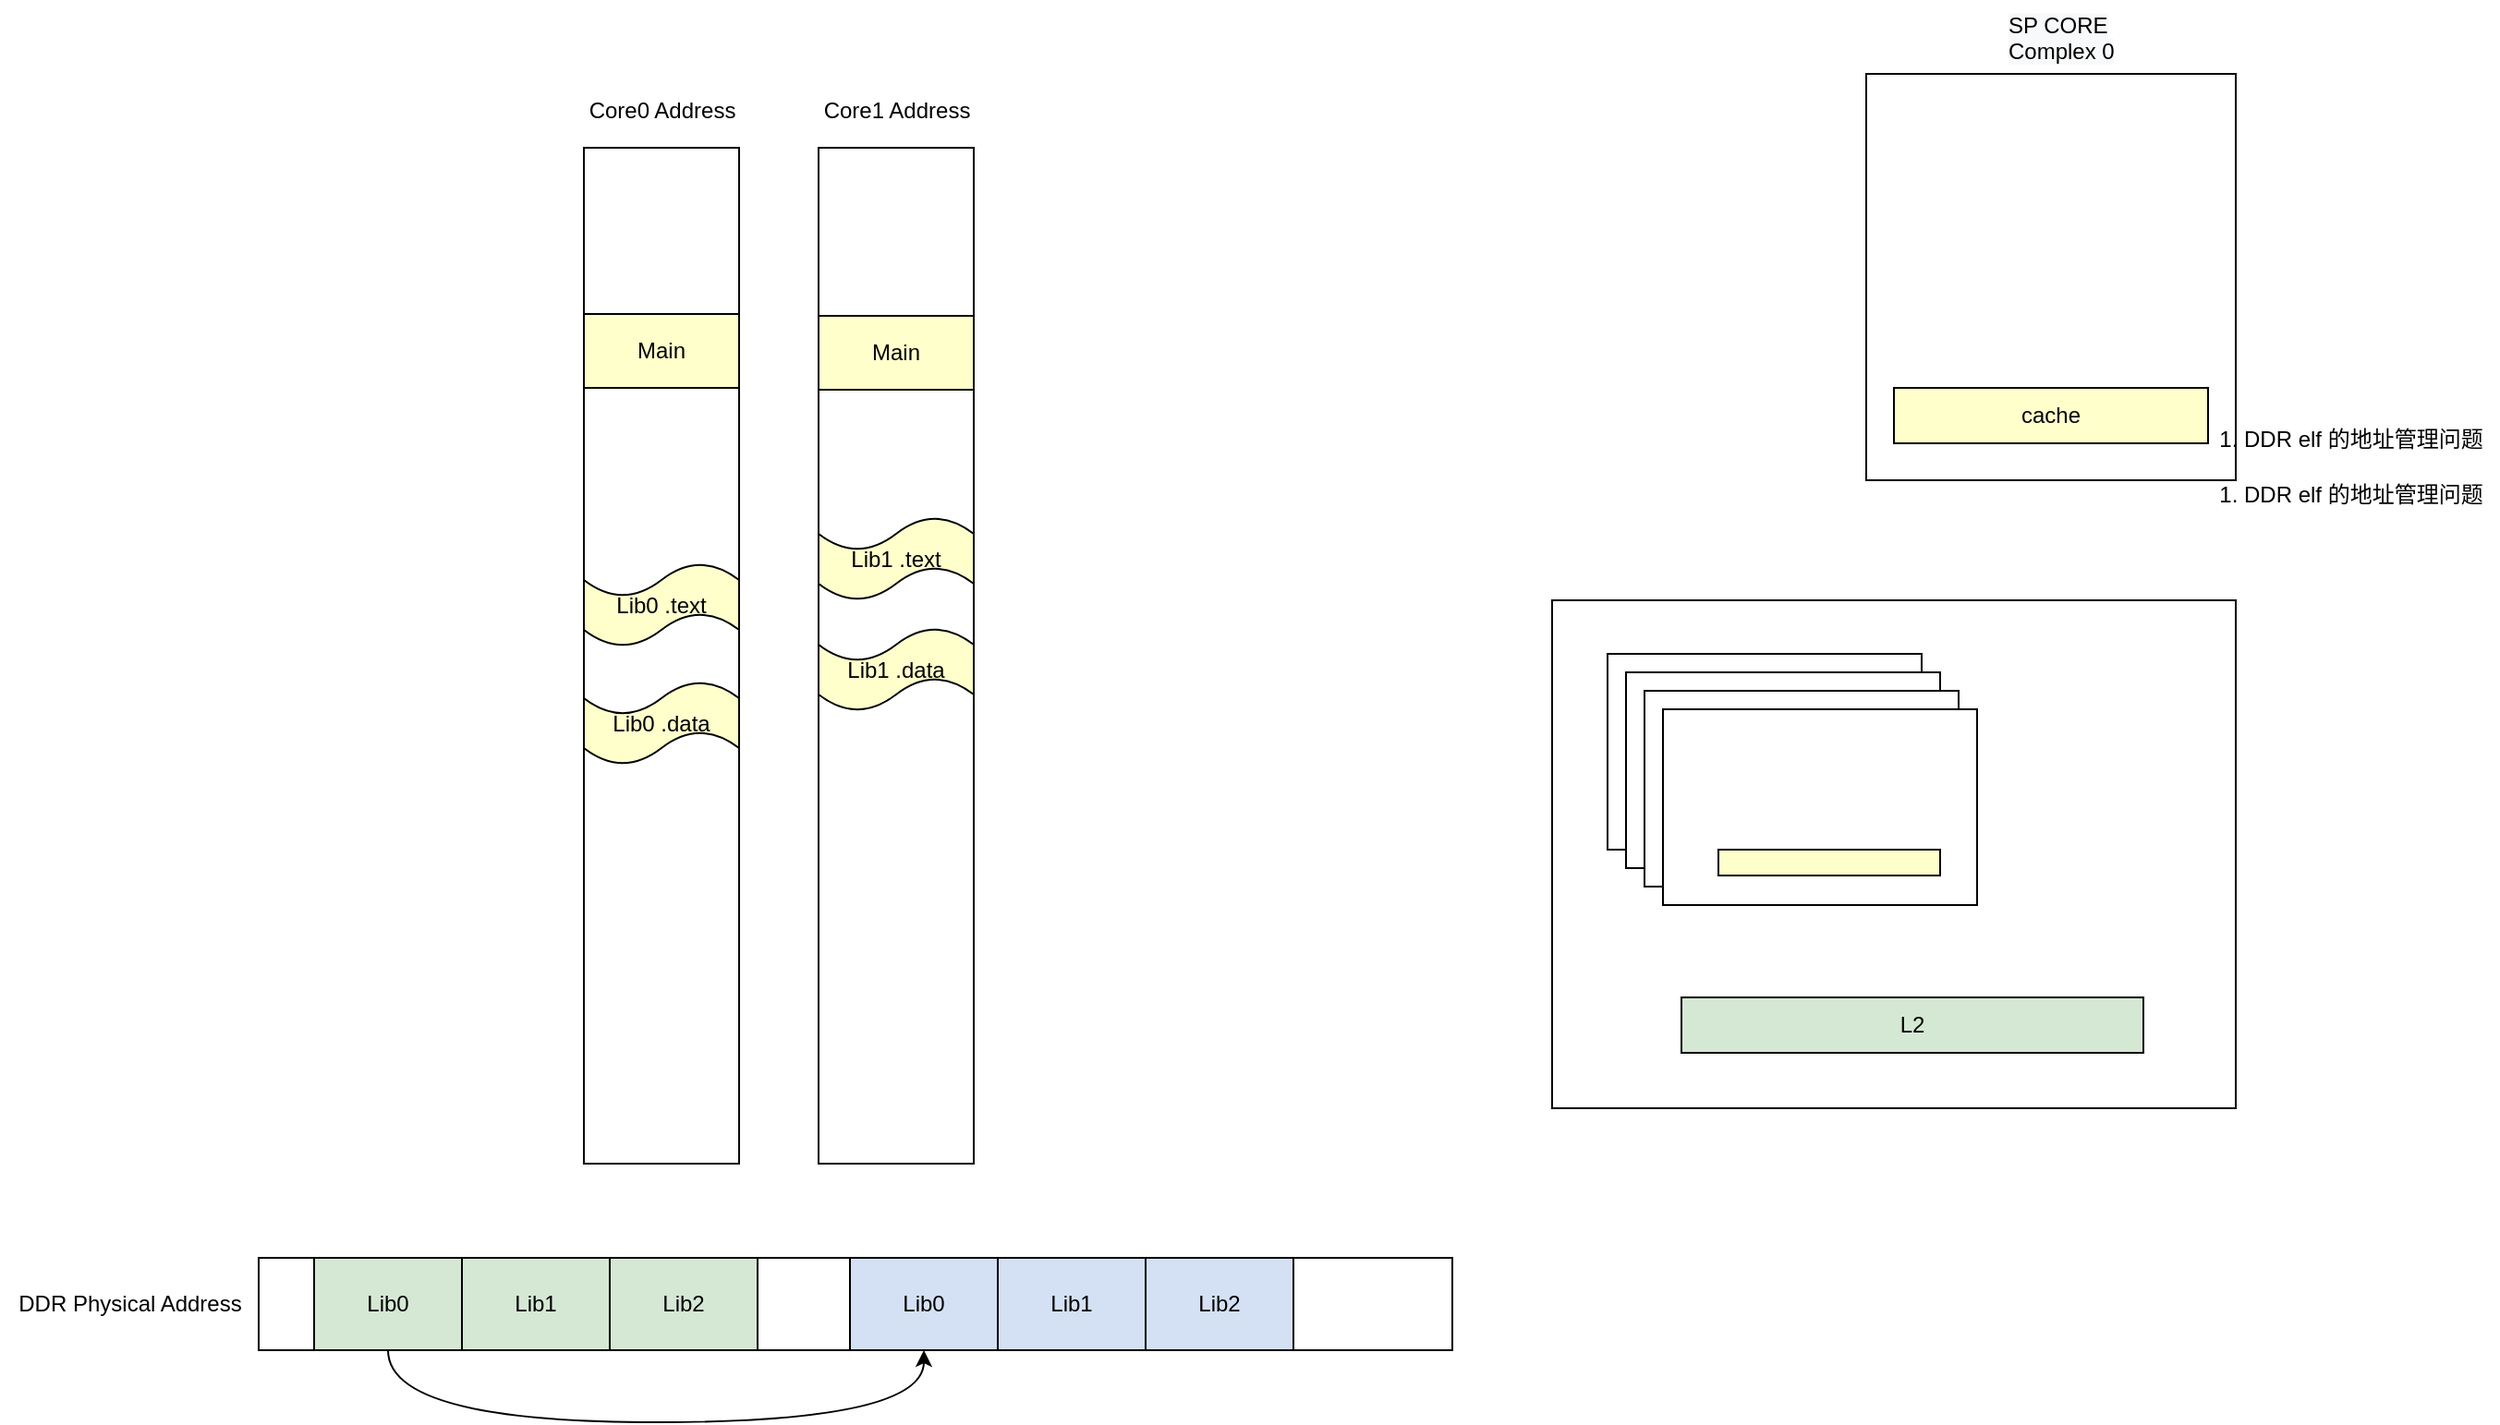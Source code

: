 <mxfile version="15.9.1" type="github">
  <diagram id="i7QMW1x5K39RaPrYkrut" name="Page-1">
    <mxGraphModel dx="1202" dy="446" grid="1" gridSize="10" guides="1" tooltips="1" connect="1" arrows="1" fold="1" page="1" pageScale="1" pageWidth="827" pageHeight="1169" math="0" shadow="0">
      <root>
        <mxCell id="0" />
        <mxCell id="1" parent="0" />
        <mxCell id="UY1nmOvBTnCcTEySD0qH-19" value="" style="rounded=0;whiteSpace=wrap;html=1;shadow=0;fillColor=#FFFFFF;" parent="1" vertex="1">
          <mxGeometry x="553" y="160" width="84" height="550" as="geometry" />
        </mxCell>
        <mxCell id="5-YmETOSnR6zZhraZ0Ge-9" value="" style="rounded=0;whiteSpace=wrap;html=1;shadow=0;fillColor=#FFFFFF;" parent="1" vertex="1">
          <mxGeometry x="1120" y="120" width="200" height="220" as="geometry" />
        </mxCell>
        <mxCell id="5-YmETOSnR6zZhraZ0Ge-8" value="" style="rounded=0;whiteSpace=wrap;html=1;shadow=0;fillColor=#FFFFFF;" parent="1" vertex="1">
          <mxGeometry x="250" y="761" width="646" height="50" as="geometry" />
        </mxCell>
        <mxCell id="5-YmETOSnR6zZhraZ0Ge-15" value="1. DDR elf 的地址管理问题&lt;br&gt;&lt;br&gt;" style="text;html=1;align=center;verticalAlign=middle;resizable=0;points=[];autosize=1;" parent="1" vertex="1">
          <mxGeometry x="1302" y="310" width="160" height="30" as="geometry" />
        </mxCell>
        <mxCell id="5-YmETOSnR6zZhraZ0Ge-16" value="1. DDR elf 的地址管理问题&lt;br&gt;&lt;br&gt;" style="text;html=1;align=center;verticalAlign=middle;resizable=0;points=[];autosize=1;" parent="1" vertex="1">
          <mxGeometry x="1302" y="340" width="160" height="30" as="geometry" />
        </mxCell>
        <mxCell id="5-YmETOSnR6zZhraZ0Ge-18" value="cache" style="rounded=0;whiteSpace=wrap;html=1;shadow=0;fillColor=#FFFFCC;" parent="1" vertex="1">
          <mxGeometry x="1135" y="290" width="170" height="30" as="geometry" />
        </mxCell>
        <mxCell id="5-YmETOSnR6zZhraZ0Ge-19" value="&lt;span style=&quot;color: rgb(0 , 0 , 0) ; font-family: &amp;#34;helvetica&amp;#34; ; font-size: 12px ; font-style: normal ; font-weight: 400 ; letter-spacing: normal ; text-align: center ; text-indent: 0px ; text-transform: none ; word-spacing: 0px ; background-color: rgb(248 , 249 , 250) ; display: inline ; float: none&quot;&gt;SP CORE Complex 0&lt;/span&gt;" style="text;whiteSpace=wrap;html=1;" parent="1" vertex="1">
          <mxGeometry x="1195" y="80" width="90" height="30" as="geometry" />
        </mxCell>
        <mxCell id="UY1nmOvBTnCcTEySD0qH-1" value="" style="rounded=0;whiteSpace=wrap;html=1;shadow=0;fillColor=#FFFFFF;" parent="1" vertex="1">
          <mxGeometry x="426" y="160" width="84" height="550" as="geometry" />
        </mxCell>
        <mxCell id="UY1nmOvBTnCcTEySD0qH-3" value="Core0 Address" style="text;html=1;align=center;verticalAlign=middle;resizable=0;points=[];autosize=1;" parent="1" vertex="1">
          <mxGeometry x="423" y="130" width="90" height="20" as="geometry" />
        </mxCell>
        <mxCell id="UY1nmOvBTnCcTEySD0qH-6" value="Core1 Address" style="text;html=1;align=center;verticalAlign=middle;resizable=0;points=[];autosize=1;" parent="1" vertex="1">
          <mxGeometry x="550" y="130" width="90" height="20" as="geometry" />
        </mxCell>
        <mxCell id="UY1nmOvBTnCcTEySD0qH-11" style="edgeStyle=orthogonalEdgeStyle;curved=1;rounded=0;orthogonalLoop=1;jettySize=auto;html=1;entryX=0.5;entryY=1;entryDx=0;entryDy=0;exitX=0.5;exitY=1;exitDx=0;exitDy=0;" parent="1" source="5-YmETOSnR6zZhraZ0Ge-2" target="R1AbXFqnV56_-vrtafIi-7" edge="1">
          <mxGeometry relative="1" as="geometry">
            <Array as="points">
              <mxPoint x="320" y="850" />
              <mxPoint x="610" y="850" />
            </Array>
          </mxGeometry>
        </mxCell>
        <mxCell id="5-YmETOSnR6zZhraZ0Ge-2" value="Lib0" style="rounded=0;whiteSpace=wrap;html=1;fillColor=#D5E8D4;direction=east;" parent="1" vertex="1">
          <mxGeometry x="280" y="761" width="80" height="50" as="geometry" />
        </mxCell>
        <mxCell id="5-YmETOSnR6zZhraZ0Ge-4" value="&lt;span&gt;Lib1&lt;/span&gt;" style="rounded=0;whiteSpace=wrap;html=1;fillColor=#D5E8D4;direction=east;" parent="1" vertex="1">
          <mxGeometry x="360" y="761" width="80" height="50" as="geometry" />
        </mxCell>
        <mxCell id="5-YmETOSnR6zZhraZ0Ge-5" value="&lt;span&gt;Lib2&lt;/span&gt;" style="rounded=0;whiteSpace=wrap;html=1;fillColor=#D5E8D4;direction=east;" parent="1" vertex="1">
          <mxGeometry x="440" y="761" width="80" height="50" as="geometry" />
        </mxCell>
        <mxCell id="R1AbXFqnV56_-vrtafIi-7" value="Lib0" style="rounded=0;whiteSpace=wrap;html=1;fillColor=#D4E1F5;direction=east;" parent="1" vertex="1">
          <mxGeometry x="570" y="761" width="80" height="50" as="geometry" />
        </mxCell>
        <mxCell id="R1AbXFqnV56_-vrtafIi-8" value="&lt;span&gt;Lib1&lt;/span&gt;" style="rounded=0;whiteSpace=wrap;html=1;fillColor=#D4E1F5;direction=east;" parent="1" vertex="1">
          <mxGeometry x="650" y="761" width="80" height="50" as="geometry" />
        </mxCell>
        <mxCell id="R1AbXFqnV56_-vrtafIi-9" value="&lt;span&gt;Lib2&lt;/span&gt;" style="rounded=0;whiteSpace=wrap;html=1;fillColor=#D4E1F5;direction=east;" parent="1" vertex="1">
          <mxGeometry x="730" y="761" width="80" height="50" as="geometry" />
        </mxCell>
        <mxCell id="UY1nmOvBTnCcTEySD0qH-9" value="DDR Physical Address" style="text;html=1;align=center;verticalAlign=middle;resizable=0;points=[];autosize=1;strokeColor=none;fillColor=none;" parent="1" vertex="1">
          <mxGeometry x="110" y="776" width="140" height="20" as="geometry" />
        </mxCell>
        <mxCell id="UY1nmOvBTnCcTEySD0qH-10" style="edgeStyle=orthogonalEdgeStyle;rounded=0;orthogonalLoop=1;jettySize=auto;html=1;exitX=0.5;exitY=1;exitDx=0;exitDy=0;" parent="1" source="UY1nmOvBTnCcTEySD0qH-1" target="UY1nmOvBTnCcTEySD0qH-1" edge="1">
          <mxGeometry relative="1" as="geometry" />
        </mxCell>
        <mxCell id="UY1nmOvBTnCcTEySD0qH-16" value="Lib0 .text" style="shape=tape;whiteSpace=wrap;html=1;fillColor=#FFFFCC;" parent="1" vertex="1">
          <mxGeometry x="426" y="385" width="84" height="45" as="geometry" />
        </mxCell>
        <mxCell id="UY1nmOvBTnCcTEySD0qH-17" value="Lib0 .data" style="shape=tape;whiteSpace=wrap;html=1;fillColor=#FFFFCC;" parent="1" vertex="1">
          <mxGeometry x="426" y="449" width="84" height="45" as="geometry" />
        </mxCell>
        <mxCell id="UY1nmOvBTnCcTEySD0qH-18" value="Lib1 .text" style="shape=tape;whiteSpace=wrap;html=1;fillColor=#FFFFCC;" parent="1" vertex="1">
          <mxGeometry x="553" y="360" width="84" height="45" as="geometry" />
        </mxCell>
        <mxCell id="UY1nmOvBTnCcTEySD0qH-20" value="Main" style="rounded=0;whiteSpace=wrap;html=1;shadow=0;fillColor=#FFFFCC;" parent="1" vertex="1">
          <mxGeometry x="553" y="251" width="84" height="40" as="geometry" />
        </mxCell>
        <mxCell id="UY1nmOvBTnCcTEySD0qH-21" value="Main" style="rounded=0;whiteSpace=wrap;html=1;shadow=0;fillColor=#FFFFCC;" parent="1" vertex="1">
          <mxGeometry x="426" y="250" width="84" height="40" as="geometry" />
        </mxCell>
        <mxCell id="UY1nmOvBTnCcTEySD0qH-22" value="Lib1 .data" style="shape=tape;whiteSpace=wrap;html=1;fillColor=#FFFFCC;" parent="1" vertex="1">
          <mxGeometry x="553" y="420" width="84" height="45" as="geometry" />
        </mxCell>
        <mxCell id="-TkV1AA6lkXoR1iK7Sbg-1" value="" style="rounded=0;whiteSpace=wrap;html=1;" vertex="1" parent="1">
          <mxGeometry x="950" y="405" width="370" height="275" as="geometry" />
        </mxCell>
        <mxCell id="-TkV1AA6lkXoR1iK7Sbg-10" value="L2" style="rounded=0;whiteSpace=wrap;html=1;fillColor=#D5E8D4;" vertex="1" parent="1">
          <mxGeometry x="1020" y="620" width="250" height="30" as="geometry" />
        </mxCell>
        <mxCell id="-TkV1AA6lkXoR1iK7Sbg-11" value="" style="rounded=0;whiteSpace=wrap;html=1;" vertex="1" parent="1">
          <mxGeometry x="980" y="434" width="170" height="106" as="geometry" />
        </mxCell>
        <mxCell id="-TkV1AA6lkXoR1iK7Sbg-12" value="" style="rounded=0;whiteSpace=wrap;html=1;" vertex="1" parent="1">
          <mxGeometry x="990" y="444" width="170" height="106" as="geometry" />
        </mxCell>
        <mxCell id="-TkV1AA6lkXoR1iK7Sbg-13" value="" style="rounded=0;whiteSpace=wrap;html=1;" vertex="1" parent="1">
          <mxGeometry x="1000" y="454" width="170" height="106" as="geometry" />
        </mxCell>
        <mxCell id="-TkV1AA6lkXoR1iK7Sbg-14" value="" style="rounded=0;whiteSpace=wrap;html=1;" vertex="1" parent="1">
          <mxGeometry x="1010" y="464" width="170" height="106" as="geometry" />
        </mxCell>
        <mxCell id="-TkV1AA6lkXoR1iK7Sbg-15" value="" style="rounded=0;whiteSpace=wrap;html=1;fillColor=#FFFFCC;" vertex="1" parent="1">
          <mxGeometry x="1040" y="540" width="120" height="14" as="geometry" />
        </mxCell>
      </root>
    </mxGraphModel>
  </diagram>
</mxfile>
